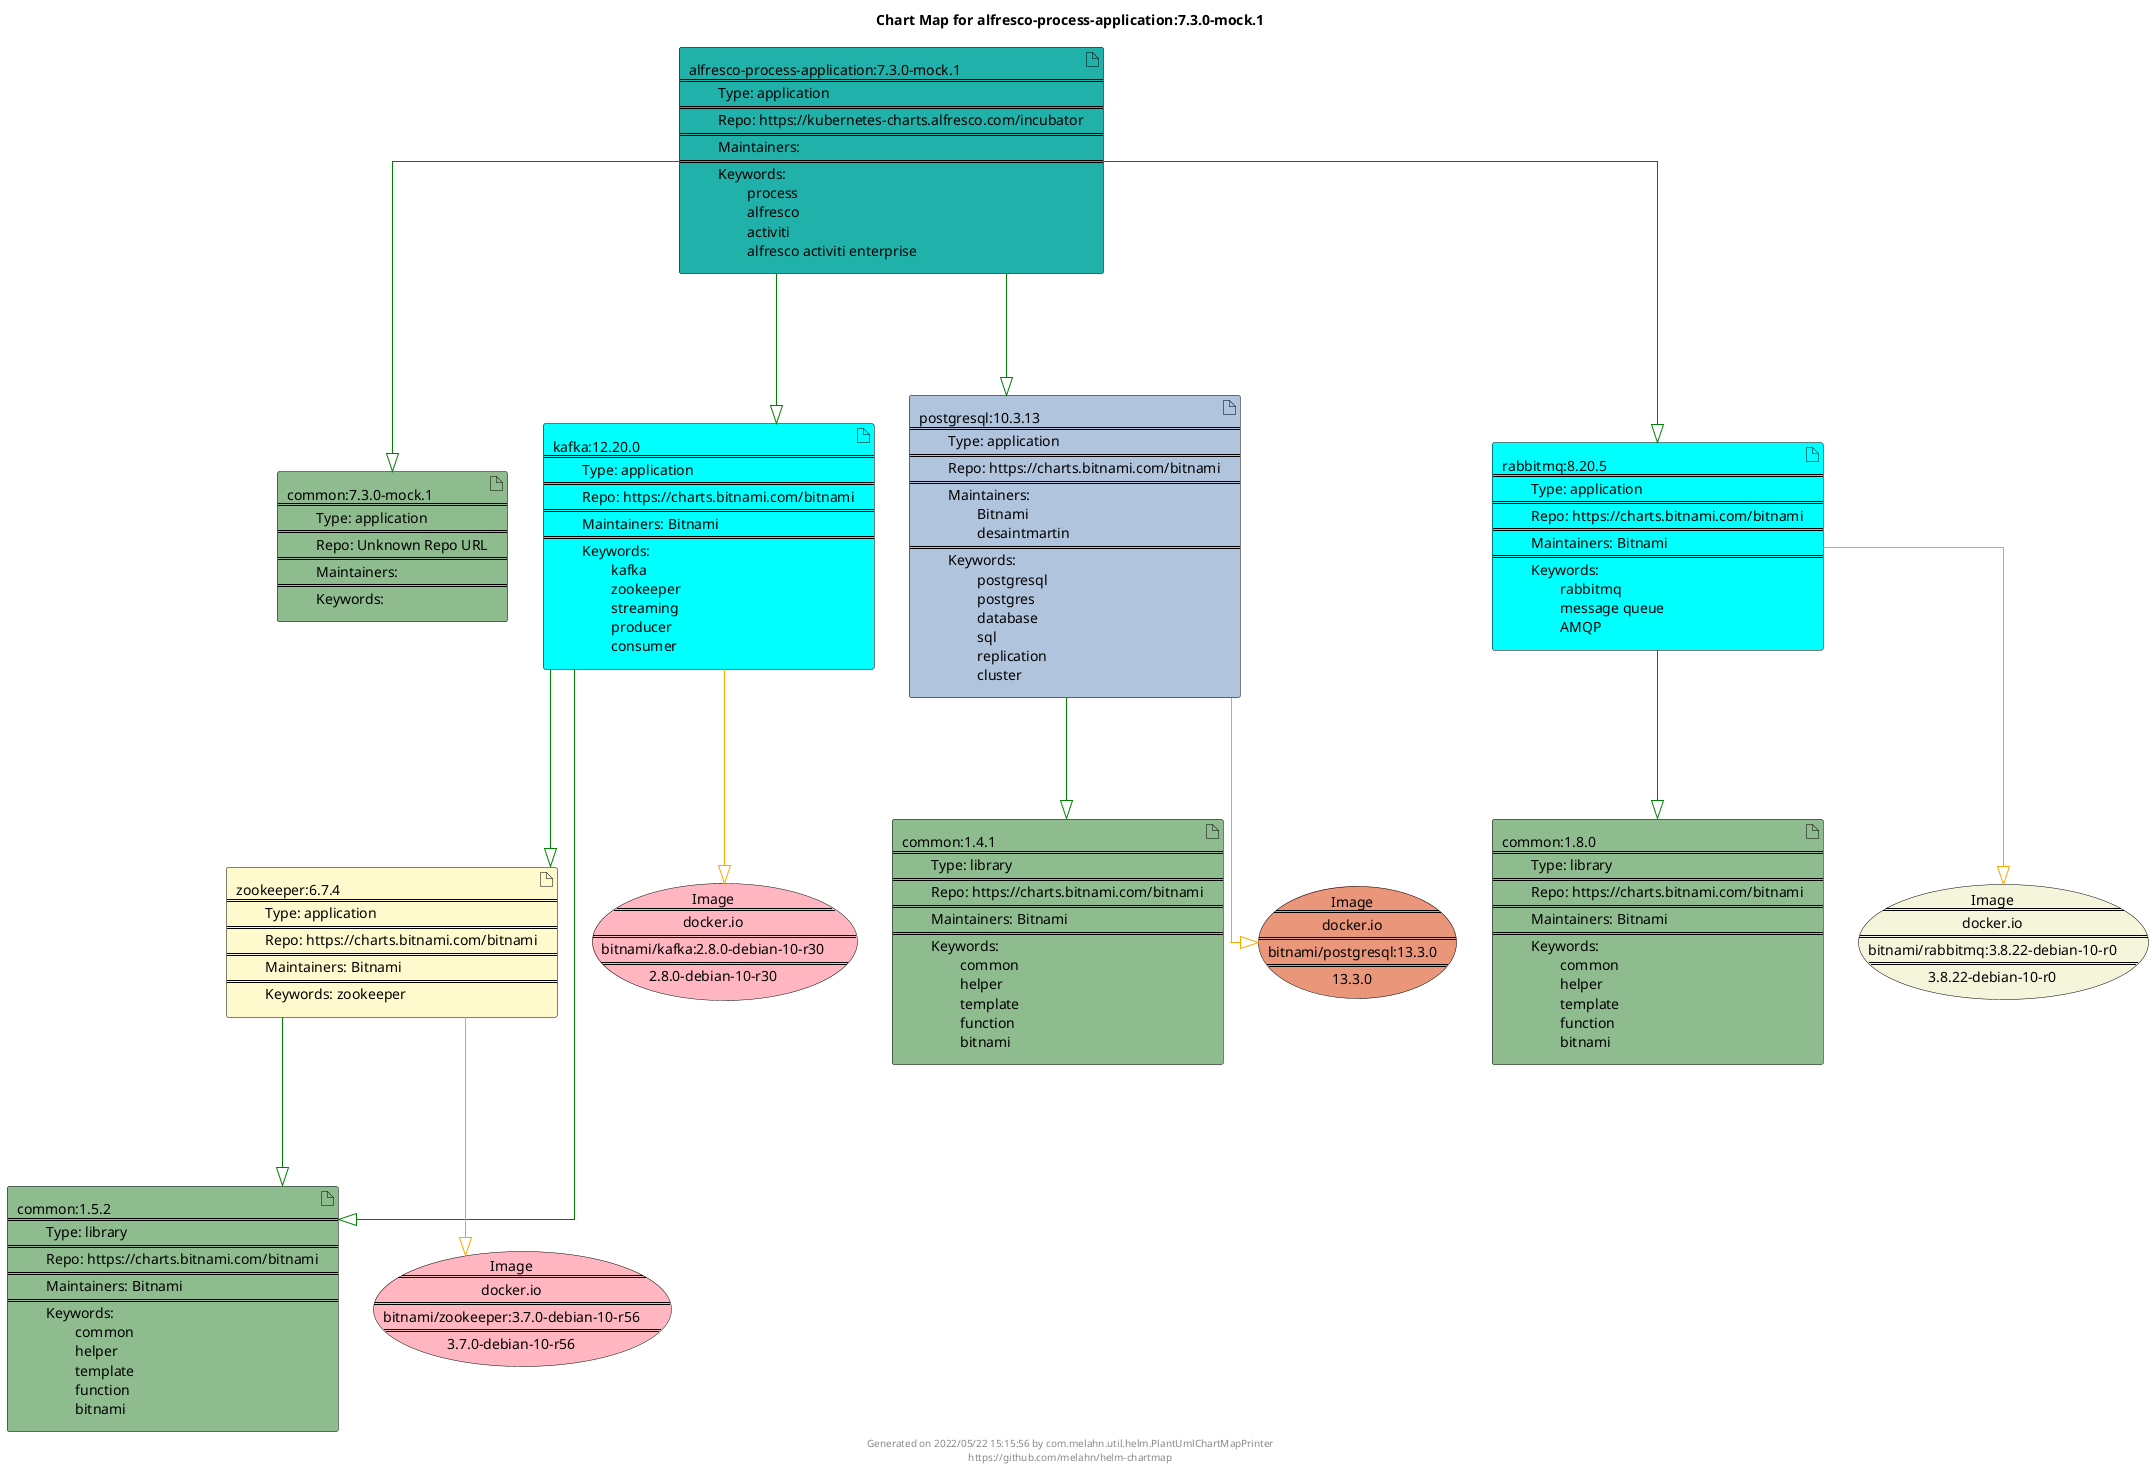 @startuml
skinparam linetype ortho
skinparam backgroundColor white
skinparam usecaseBorderColor black
skinparam usecaseArrowColor LightSlateGray
skinparam artifactBorderColor black
skinparam artifactArrowColor LightSlateGray

title Chart Map for alfresco-process-application:7.3.0-mock.1

'There are 9 referenced Helm Charts
artifact "common:7.3.0-mock.1\n====\n\tType: application\n====\n\tRepo: Unknown Repo URL\n====\n\tMaintainers: \n====\n\tKeywords: " as common_7_3_0_mock_1 #DarkSeaGreen
artifact "common:1.4.1\n====\n\tType: library\n====\n\tRepo: https://charts.bitnami.com/bitnami\n====\n\tMaintainers: Bitnami\n====\n\tKeywords: \n\t\tcommon\n\t\thelper\n\t\ttemplate\n\t\tfunction\n\t\tbitnami" as common_1_4_1 #DarkSeaGreen
artifact "kafka:12.20.0\n====\n\tType: application\n====\n\tRepo: https://charts.bitnami.com/bitnami\n====\n\tMaintainers: Bitnami\n====\n\tKeywords: \n\t\tkafka\n\t\tzookeeper\n\t\tstreaming\n\t\tproducer\n\t\tconsumer" as kafka_12_20_0 #Aqua
artifact "alfresco-process-application:7.3.0-mock.1\n====\n\tType: application\n====\n\tRepo: https://kubernetes-charts.alfresco.com/incubator\n====\n\tMaintainers: \n====\n\tKeywords: \n\t\tprocess\n\t\talfresco\n\t\tactiviti\n\t\talfresco activiti enterprise" as alfresco_process_application_7_3_0_mock_1 #LightSeaGreen
artifact "postgresql:10.3.13\n====\n\tType: application\n====\n\tRepo: https://charts.bitnami.com/bitnami\n====\n\tMaintainers: \n\t\tBitnami\n\t\tdesaintmartin\n====\n\tKeywords: \n\t\tpostgresql\n\t\tpostgres\n\t\tdatabase\n\t\tsql\n\t\treplication\n\t\tcluster" as postgresql_10_3_13 #LightSteelBlue
artifact "common:1.5.2\n====\n\tType: library\n====\n\tRepo: https://charts.bitnami.com/bitnami\n====\n\tMaintainers: Bitnami\n====\n\tKeywords: \n\t\tcommon\n\t\thelper\n\t\ttemplate\n\t\tfunction\n\t\tbitnami" as common_1_5_2 #DarkSeaGreen
artifact "rabbitmq:8.20.5\n====\n\tType: application\n====\n\tRepo: https://charts.bitnami.com/bitnami\n====\n\tMaintainers: Bitnami\n====\n\tKeywords: \n\t\trabbitmq\n\t\tmessage queue\n\t\tAMQP" as rabbitmq_8_20_5 #Aqua
artifact "common:1.8.0\n====\n\tType: library\n====\n\tRepo: https://charts.bitnami.com/bitnami\n====\n\tMaintainers: Bitnami\n====\n\tKeywords: \n\t\tcommon\n\t\thelper\n\t\ttemplate\n\t\tfunction\n\t\tbitnami" as common_1_8_0 #DarkSeaGreen
artifact "zookeeper:6.7.4\n====\n\tType: application\n====\n\tRepo: https://charts.bitnami.com/bitnami\n====\n\tMaintainers: Bitnami\n====\n\tKeywords: zookeeper" as zookeeper_6_7_4 #LemonChiffon

'There are 4 referenced Docker Images
usecase "Image\n====\ndocker.io\n====\nbitnami/kafka:2.8.0-debian-10-r30\n====\n2.8.0-debian-10-r30" as docker_io_bitnami_kafka_2_8_0_debian_10_r30 #LightPink
usecase "Image\n====\ndocker.io\n====\nbitnami/zookeeper:3.7.0-debian-10-r56\n====\n3.7.0-debian-10-r56" as docker_io_bitnami_zookeeper_3_7_0_debian_10_r56 #LightPink
usecase "Image\n====\ndocker.io\n====\nbitnami/postgresql:13.3.0\n====\n13.3.0" as docker_io_bitnami_postgresql_13_3_0 #DarkSalmon
usecase "Image\n====\ndocker.io\n====\nbitnami/rabbitmq:3.8.22-debian-10-r0\n====\n3.8.22-debian-10-r0" as docker_io_bitnami_rabbitmq_3_8_22_debian_10_r0 #Beige

'Chart Dependencies
alfresco_process_application_7_3_0_mock_1--[#green]-|>postgresql_10_3_13
postgresql_10_3_13--[#green]-|>common_1_4_1
alfresco_process_application_7_3_0_mock_1--[#green]-|>kafka_12_20_0
kafka_12_20_0--[#green]-|>zookeeper_6_7_4
zookeeper_6_7_4--[#green]-|>common_1_5_2
kafka_12_20_0--[#green]-|>common_1_5_2
alfresco_process_application_7_3_0_mock_1--[#green]-|>rabbitmq_8_20_5
rabbitmq_8_20_5--[#green]-|>common_1_8_0
alfresco_process_application_7_3_0_mock_1--[#green]-|>common_7_3_0_mock_1
kafka_12_20_0--[#orange]-|>docker_io_bitnami_kafka_2_8_0_debian_10_r30
postgresql_10_3_13--[#orange]-|>docker_io_bitnami_postgresql_13_3_0
rabbitmq_8_20_5--[#orange]-|>docker_io_bitnami_rabbitmq_3_8_22_debian_10_r0
zookeeper_6_7_4--[#orange]-|>docker_io_bitnami_zookeeper_3_7_0_debian_10_r56

center footer Generated on 2022/05/22 15:15:56 by com.melahn.util.helm.PlantUmlChartMapPrinter\nhttps://github.com/melahn/helm-chartmap
@enduml
